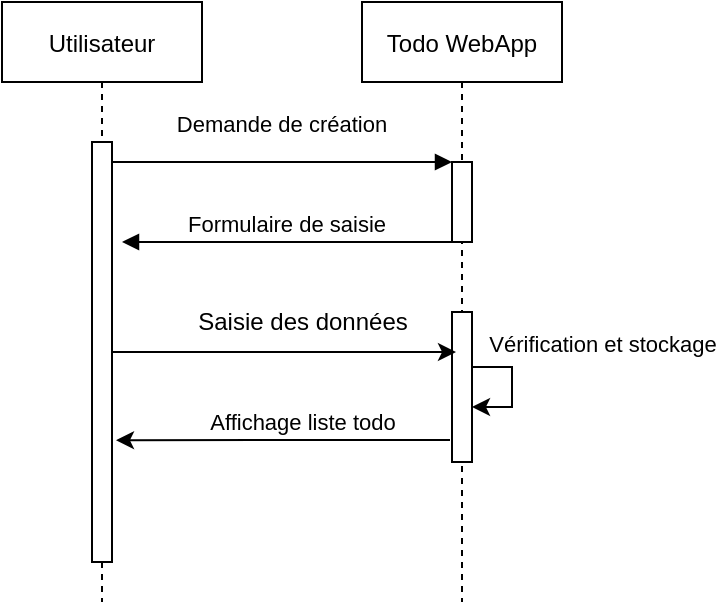 <mxfile version="20.2.0" type="device"><diagram id="kgpKYQtTHZ0yAKxKKP6v" name="Page-1"><mxGraphModel dx="1337" dy="727" grid="1" gridSize="10" guides="1" tooltips="1" connect="1" arrows="1" fold="1" page="1" pageScale="1" pageWidth="850" pageHeight="1100" math="0" shadow="0"><root><mxCell id="0"/><mxCell id="1" parent="0"/><mxCell id="3nuBFxr9cyL0pnOWT2aG-1" value="Utilisateur" style="shape=umlLifeline;perimeter=lifelinePerimeter;container=1;collapsible=0;recursiveResize=0;rounded=0;shadow=0;strokeWidth=1;" parent="1" vertex="1"><mxGeometry x="120" y="80" width="100" height="300" as="geometry"/></mxCell><mxCell id="3nuBFxr9cyL0pnOWT2aG-2" value="" style="points=[];perimeter=orthogonalPerimeter;rounded=0;shadow=0;strokeWidth=1;" parent="3nuBFxr9cyL0pnOWT2aG-1" vertex="1"><mxGeometry x="45" y="70" width="10" height="210" as="geometry"/></mxCell><mxCell id="3nuBFxr9cyL0pnOWT2aG-5" value="Todo WebApp" style="shape=umlLifeline;perimeter=lifelinePerimeter;container=1;collapsible=0;recursiveResize=0;rounded=0;shadow=0;strokeWidth=1;" parent="1" vertex="1"><mxGeometry x="300" y="80" width="100" height="300" as="geometry"/></mxCell><mxCell id="3nuBFxr9cyL0pnOWT2aG-6" value="" style="points=[];perimeter=orthogonalPerimeter;rounded=0;shadow=0;strokeWidth=1;" parent="3nuBFxr9cyL0pnOWT2aG-5" vertex="1"><mxGeometry x="45" y="80" width="10" height="40" as="geometry"/></mxCell><mxCell id="RPBn1jR72Jv8mBOBHvwW-2" value="" style="points=[];perimeter=orthogonalPerimeter;rounded=0;shadow=0;strokeWidth=1;" vertex="1" parent="3nuBFxr9cyL0pnOWT2aG-5"><mxGeometry x="45" y="155" width="10" height="75" as="geometry"/></mxCell><mxCell id="RPBn1jR72Jv8mBOBHvwW-6" value="Vérification et stockage" style="edgeStyle=orthogonalEdgeStyle;rounded=0;orthogonalLoop=1;jettySize=auto;html=1;" edge="1" parent="3nuBFxr9cyL0pnOWT2aG-5" source="RPBn1jR72Jv8mBOBHvwW-2" target="RPBn1jR72Jv8mBOBHvwW-2"><mxGeometry x="-0.333" y="47" relative="1" as="geometry"><mxPoint x="130" y="192.5" as="targetPoint"/><mxPoint x="-2" y="-12" as="offset"/></mxGeometry></mxCell><mxCell id="3nuBFxr9cyL0pnOWT2aG-8" value="Demande de création" style="verticalAlign=bottom;endArrow=block;entryX=0;entryY=0;shadow=0;strokeWidth=1;" parent="1" source="3nuBFxr9cyL0pnOWT2aG-2" target="3nuBFxr9cyL0pnOWT2aG-6" edge="1"><mxGeometry y="10" relative="1" as="geometry"><mxPoint x="275" y="160" as="sourcePoint"/><mxPoint as="offset"/></mxGeometry></mxCell><mxCell id="3nuBFxr9cyL0pnOWT2aG-9" value="Formulaire de saisie" style="verticalAlign=bottom;endArrow=block;shadow=0;strokeWidth=1;" parent="1" source="3nuBFxr9cyL0pnOWT2aG-6" edge="1"><mxGeometry relative="1" as="geometry"><mxPoint x="240" y="200" as="sourcePoint"/><mxPoint x="180" y="200" as="targetPoint"/></mxGeometry></mxCell><mxCell id="RPBn1jR72Jv8mBOBHvwW-4" value="Saisie des données" style="text;html=1;align=center;verticalAlign=middle;resizable=0;points=[];autosize=1;strokeColor=none;fillColor=none;" vertex="1" parent="1"><mxGeometry x="205" y="225" width="130" height="30" as="geometry"/></mxCell><mxCell id="RPBn1jR72Jv8mBOBHvwW-5" style="edgeStyle=orthogonalEdgeStyle;rounded=0;orthogonalLoop=1;jettySize=auto;html=1;entryX=0.2;entryY=0.267;entryDx=0;entryDy=0;entryPerimeter=0;" edge="1" parent="1" source="3nuBFxr9cyL0pnOWT2aG-2" target="RPBn1jR72Jv8mBOBHvwW-2"><mxGeometry relative="1" as="geometry"/></mxCell><mxCell id="RPBn1jR72Jv8mBOBHvwW-7" value="&lt;div&gt;Affichage liste todo&lt;/div&gt;" style="edgeStyle=orthogonalEdgeStyle;rounded=0;orthogonalLoop=1;jettySize=auto;html=1;entryX=1.2;entryY=0.71;entryDx=0;entryDy=0;entryPerimeter=0;exitX=-0.1;exitY=0.853;exitDx=0;exitDy=0;exitPerimeter=0;" edge="1" parent="1" source="RPBn1jR72Jv8mBOBHvwW-2" target="3nuBFxr9cyL0pnOWT2aG-2"><mxGeometry x="-0.114" y="-9" relative="1" as="geometry"><mxPoint as="offset"/></mxGeometry></mxCell></root></mxGraphModel></diagram></mxfile>